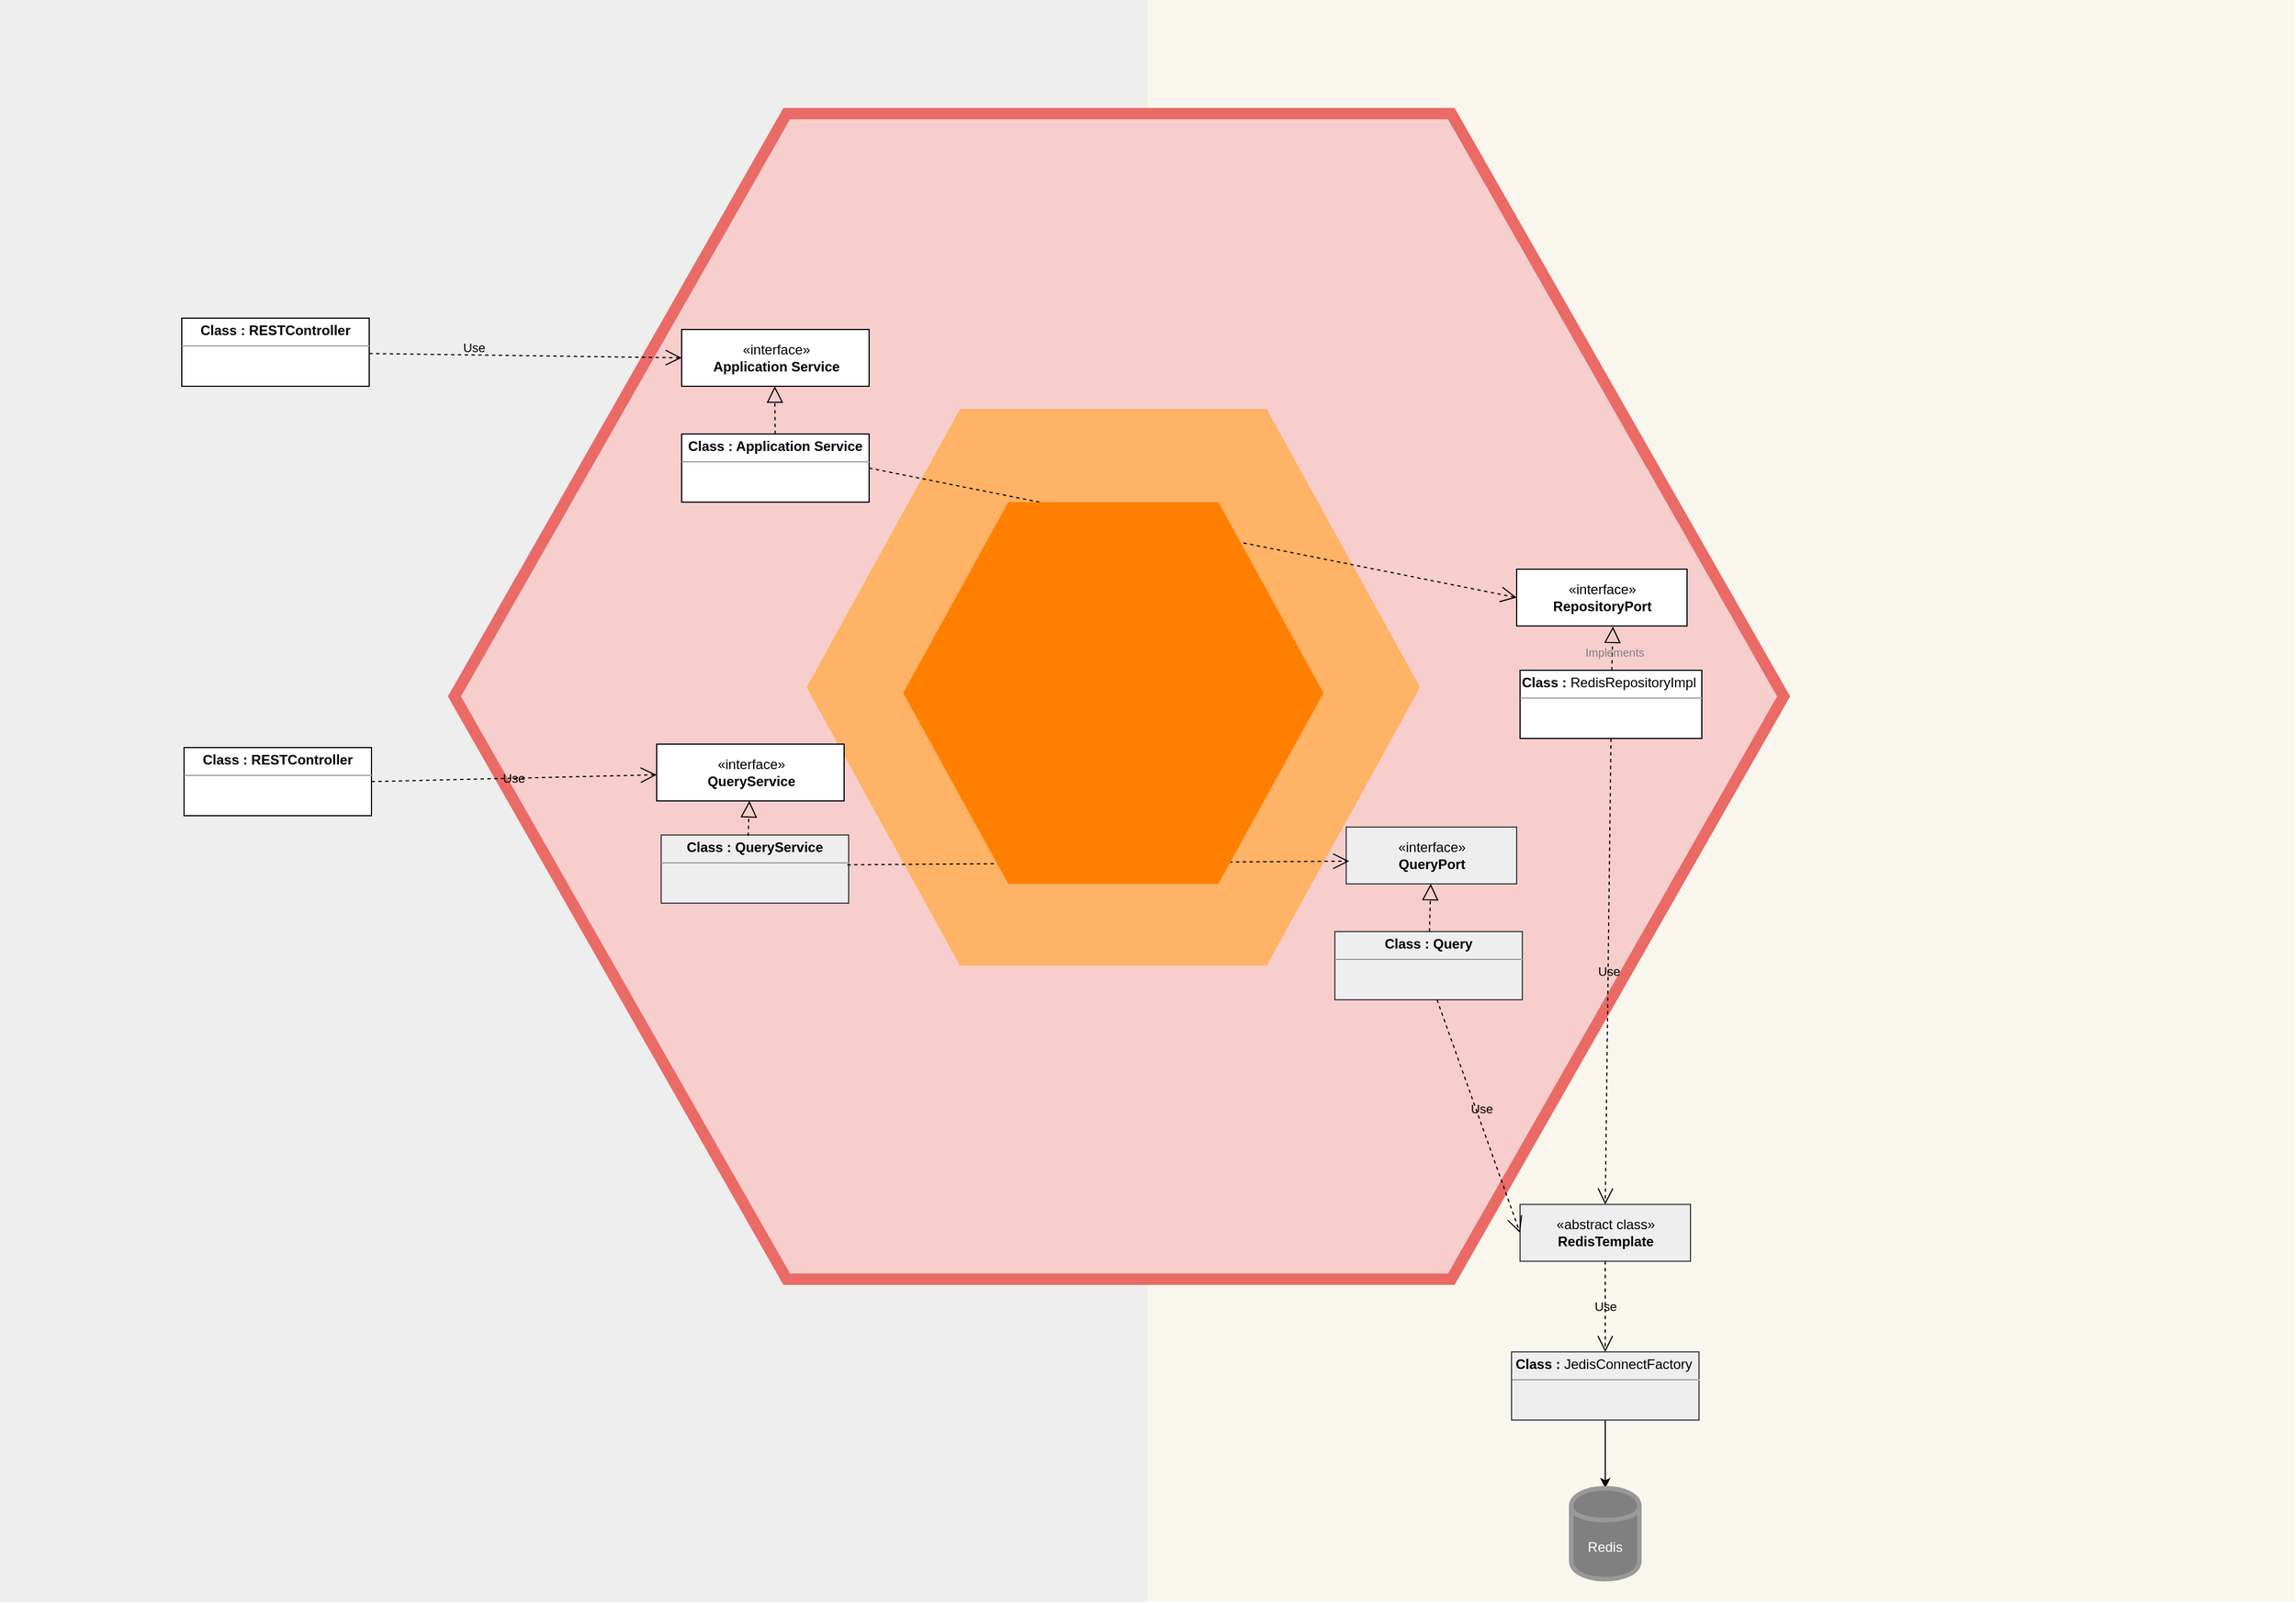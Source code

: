 <mxfile version="10.5.9" type="github"><diagram id="uu75s67zNT4JCThzK8az" name="Page-2"><mxGraphModel dx="2550" dy="839" grid="1" gridSize="10" guides="1" tooltips="1" connect="1" arrows="1" fold="1" page="1" pageScale="1" pageWidth="850" pageHeight="1100" math="0" shadow="0"><root><mxCell id="THZcV_0eTYr8oQKHxr5u-0"/><mxCell id="THZcV_0eTYr8oQKHxr5u-1" parent="THZcV_0eTYr8oQKHxr5u-0"/><mxCell id="THZcV_0eTYr8oQKHxr5u-43" value="" style="rounded=0;whiteSpace=wrap;html=1;fillColor=#f9f7ed;strokeColor=none;" vertex="1" parent="THZcV_0eTYr8oQKHxr5u-1"><mxGeometry x="210" y="150" width="1010" height="1410" as="geometry"/></mxCell><mxCell id="THZcV_0eTYr8oQKHxr5u-42" value="" style="rounded=0;whiteSpace=wrap;html=1;fillColor=#eeeeee;strokeColor=none;" vertex="1" parent="THZcV_0eTYr8oQKHxr5u-1"><mxGeometry x="-800" y="150" width="1010" height="1410" as="geometry"/></mxCell><mxCell id="THZcV_0eTYr8oQKHxr5u-37" value="" style="shape=hexagon;perimeter=hexagonPerimeter2;whiteSpace=wrap;html=1;strokeWidth=10;strokeColor=#EA6B66;fillColor=#F8CECC;" vertex="1" parent="THZcV_0eTYr8oQKHxr5u-1"><mxGeometry x="-400" y="250" width="1170" height="1026" as="geometry"/></mxCell><mxCell id="THZcV_0eTYr8oQKHxr5u-36" value="" style="shape=hexagon;perimeter=hexagonPerimeter2;whiteSpace=wrap;html=1;fillColor=#FFB366;strokeColor=none;" vertex="1" parent="THZcV_0eTYr8oQKHxr5u-1"><mxGeometry x="-90" y="510" width="540" height="490" as="geometry"/></mxCell><mxCell id="THZcV_0eTYr8oQKHxr5u-2" value="«abstract class»&lt;br&gt;&lt;b&gt;RedisTemplate&lt;/b&gt;&lt;br&gt;" style="html=1;fillColor=#eeeeee;strokeColor=#36393d;" vertex="1" parent="THZcV_0eTYr8oQKHxr5u-1"><mxGeometry x="538" y="1210.167" width="150" height="50" as="geometry"/></mxCell><mxCell id="THZcV_0eTYr8oQKHxr5u-47" value="" style="edgeStyle=orthogonalEdgeStyle;rounded=0;orthogonalLoop=1;jettySize=auto;html=1;exitX=0.5;exitY=1;exitDx=0;exitDy=0;" edge="1" parent="THZcV_0eTYr8oQKHxr5u-1" source="THZcV_0eTYr8oQKHxr5u-54" target="THZcV_0eTYr8oQKHxr5u-46"><mxGeometry relative="1" as="geometry"><mxPoint x="688" y="1430" as="sourcePoint"/></mxGeometry></mxCell><mxCell id="THZcV_0eTYr8oQKHxr5u-11" value="&lt;p style=&quot;margin: 0px ; margin-top: 4px ; text-align: center&quot;&gt;&lt;b&gt;Class :&amp;nbsp;&lt;/b&gt;&lt;span&gt;RedisRepositoryImpl&amp;nbsp;&lt;/span&gt;&lt;/p&gt;&lt;hr size=&quot;1&quot;&gt;&lt;div style=&quot;height: 2px&quot;&gt;&lt;/div&gt;" style="verticalAlign=top;align=left;overflow=fill;fontSize=12;fontFamily=Helvetica;html=1;" vertex="1" parent="THZcV_0eTYr8oQKHxr5u-1"><mxGeometry x="538" y="740" width="160" height="60" as="geometry"/></mxCell><mxCell id="THZcV_0eTYr8oQKHxr5u-12" value="Use" style="endArrow=open;endSize=12;dashed=1;html=1;exitX=0.5;exitY=1;exitDx=0;exitDy=0;entryX=0.5;entryY=0;entryDx=0;entryDy=0;labelBackgroundColor=none;" edge="1" parent="THZcV_0eTYr8oQKHxr5u-1" source="THZcV_0eTYr8oQKHxr5u-11" target="THZcV_0eTYr8oQKHxr5u-2"><mxGeometry width="160" relative="1" as="geometry"><mxPoint x="374" y="10" as="sourcePoint"/><mxPoint x="534" y="10" as="targetPoint"/></mxGeometry></mxCell><mxCell id="THZcV_0eTYr8oQKHxr5u-13" value="&lt;p style=&quot;margin: 0px ; margin-top: 4px ; text-align: center&quot;&gt;&lt;b&gt;Class : Query&lt;/b&gt;&lt;/p&gt;&lt;hr size=&quot;1&quot;&gt;&lt;div style=&quot;height: 2px&quot;&gt;&lt;/div&gt;" style="verticalAlign=top;align=left;overflow=fill;fontSize=12;fontFamily=Helvetica;html=1;fillColor=#eeeeee;strokeColor=#36393d;" vertex="1" parent="THZcV_0eTYr8oQKHxr5u-1"><mxGeometry x="375" y="970" width="165" height="60" as="geometry"/></mxCell><mxCell id="THZcV_0eTYr8oQKHxr5u-14" value="Use" style="endArrow=open;endSize=12;dashed=1;html=1;exitX=0.545;exitY=1;exitDx=0;exitDy=0;entryX=0;entryY=0.5;entryDx=0;entryDy=0;labelBackgroundColor=none;exitPerimeter=0;" edge="1" parent="THZcV_0eTYr8oQKHxr5u-1" source="THZcV_0eTYr8oQKHxr5u-13" target="THZcV_0eTYr8oQKHxr5u-2"><mxGeometry x="-0.05" y="5" width="160" relative="1" as="geometry"><mxPoint x="678" y="50" as="sourcePoint"/><mxPoint x="503" y="120" as="targetPoint"/><Array as="points"/><mxPoint as="offset"/></mxGeometry></mxCell><mxCell id="THZcV_0eTYr8oQKHxr5u-15" value="«interface»&lt;br&gt;&lt;b&gt;RepositoryPort&lt;/b&gt;&lt;br&gt;" style="html=1;" vertex="1" parent="THZcV_0eTYr8oQKHxr5u-1"><mxGeometry x="535" y="651" width="150" height="50" as="geometry"/></mxCell><mxCell id="THZcV_0eTYr8oQKHxr5u-18" value="uses" style="endArrow=open;endSize=12;dashed=1;html=1;exitX=1;exitY=0.5;exitDx=0;exitDy=0;entryX=0;entryY=0.5;entryDx=0;entryDy=0;labelBackgroundColor=none;" edge="1" parent="THZcV_0eTYr8oQKHxr5u-1" source="THZcV_0eTYr8oQKHxr5u-17" target="THZcV_0eTYr8oQKHxr5u-15"><mxGeometry width="160" relative="1" as="geometry"><mxPoint x="678" y="50" as="sourcePoint"/><mxPoint x="540" y="120" as="targetPoint"/></mxGeometry></mxCell><mxCell id="THZcV_0eTYr8oQKHxr5u-20" value="«interface»&lt;br&gt;&lt;b&gt;Application Service&lt;/b&gt;&lt;br&gt;" style="html=1;" vertex="1" parent="THZcV_0eTYr8oQKHxr5u-1"><mxGeometry x="-200" y="440" width="165" height="50" as="geometry"/></mxCell><mxCell id="THZcV_0eTYr8oQKHxr5u-24" value="&lt;p style=&quot;margin: 0px ; margin-top: 4px ; text-align: center&quot;&gt;&lt;b&gt;Class : RESTController&lt;/b&gt;&lt;/p&gt;&lt;hr size=&quot;1&quot;&gt;&lt;div style=&quot;height: 2px&quot;&gt;&lt;/div&gt;" style="verticalAlign=top;align=left;overflow=fill;fontSize=12;fontFamily=Helvetica;html=1;" vertex="1" parent="THZcV_0eTYr8oQKHxr5u-1"><mxGeometry x="-640" y="430" width="165" height="60" as="geometry"/></mxCell><mxCell id="THZcV_0eTYr8oQKHxr5u-25" value="Use" style="endArrow=open;endSize=12;dashed=1;html=1;exitX=1;exitY=0.5;exitDx=0;exitDy=0;labelBackgroundColor=none;" edge="1" parent="THZcV_0eTYr8oQKHxr5u-1" source="5k2BoiYPALj59GiJ_-dn-7" target="5k2BoiYPALj59GiJ_-dn-8"><mxGeometry width="160" relative="1" as="geometry"><mxPoint x="-140" y="70" as="sourcePoint"/><mxPoint x="20" y="70" as="targetPoint"/></mxGeometry></mxCell><mxCell id="THZcV_0eTYr8oQKHxr5u-26" value="Use" style="endArrow=open;endSize=12;dashed=1;html=1;entryX=0;entryY=0.5;entryDx=0;entryDy=0;labelBackgroundColor=none;" edge="1" parent="THZcV_0eTYr8oQKHxr5u-1" source="THZcV_0eTYr8oQKHxr5u-24" target="THZcV_0eTYr8oQKHxr5u-20"><mxGeometry x="-0.331" y="6" width="160" relative="1" as="geometry"><mxPoint x="-165" y="-50" as="sourcePoint"/><mxPoint x="-20" y="20" as="targetPoint"/><mxPoint as="offset"/></mxGeometry></mxCell><mxCell id="THZcV_0eTYr8oQKHxr5u-17" value="&lt;p style=&quot;margin: 0px ; margin-top: 4px ; text-align: center&quot;&gt;&lt;b&gt;Class : Application Service&lt;/b&gt;&lt;/p&gt;&lt;hr size=&quot;1&quot;&gt;&lt;div style=&quot;height: 2px&quot;&gt;&lt;/div&gt;" style="verticalAlign=top;align=left;overflow=fill;fontSize=12;fontFamily=Helvetica;html=1;" vertex="1" parent="THZcV_0eTYr8oQKHxr5u-1"><mxGeometry x="-200" y="532" width="165" height="60" as="geometry"/></mxCell><mxCell id="THZcV_0eTYr8oQKHxr5u-21" value="" style="endArrow=block;dashed=1;endFill=0;endSize=12;html=1;" edge="1" parent="THZcV_0eTYr8oQKHxr5u-1" source="THZcV_0eTYr8oQKHxr5u-17"><mxGeometry width="160" relative="1" as="geometry"><mxPoint x="30" y="-20" as="sourcePoint"/><mxPoint x="-118" y="490" as="targetPoint"/></mxGeometry></mxCell><mxCell id="THZcV_0eTYr8oQKHxr5u-46" value="Redis" style="shape=cylinder;whiteSpace=wrap;html=1;boundedLbl=1;backgroundOutline=1;strokeColor=#999999;strokeWidth=4;fillColor=#808080;fontColor=#FFFFFF;" vertex="1" parent="THZcV_0eTYr8oQKHxr5u-1"><mxGeometry x="583" y="1460" width="60" height="80" as="geometry"/></mxCell><mxCell id="THZcV_0eTYr8oQKHxr5u-22" value="«interface»&lt;br&gt;&lt;b&gt;QueryPort&lt;/b&gt;&lt;br&gt;" style="html=1;fillColor=#eeeeee;strokeColor=#36393d;" vertex="1" parent="THZcV_0eTYr8oQKHxr5u-1"><mxGeometry x="385" y="878" width="150" height="50" as="geometry"/></mxCell><mxCell id="THZcV_0eTYr8oQKHxr5u-51" value="Use" style="endArrow=open;endSize=12;dashed=1;html=1;exitX=0.5;exitY=1;exitDx=0;exitDy=0;entryX=0.5;entryY=0;entryDx=0;entryDy=0;labelBackgroundColor=none;" edge="1" parent="THZcV_0eTYr8oQKHxr5u-1" source="THZcV_0eTYr8oQKHxr5u-2" target="THZcV_0eTYr8oQKHxr5u-54"><mxGeometry width="160" relative="1" as="geometry"><mxPoint x="430" y="1450" as="sourcePoint"/><mxPoint x="687.705" y="1370" as="targetPoint"/></mxGeometry></mxCell><mxCell id="THZcV_0eTYr8oQKHxr5u-54" value="&lt;p style=&quot;margin: 0px ; margin-top: 4px ; text-align: center&quot;&gt;&lt;b&gt;Class : &lt;/b&gt;JedisConnectFactory&lt;span&gt;&amp;nbsp;&lt;/span&gt;&lt;/p&gt;&lt;hr size=&quot;1&quot;&gt;&lt;div style=&quot;height: 2px&quot;&gt;&lt;/div&gt;" style="verticalAlign=top;align=left;overflow=fill;fontSize=12;fontFamily=Helvetica;html=1;fillColor=#eeeeee;strokeColor=#36393d;" vertex="1" parent="THZcV_0eTYr8oQKHxr5u-1"><mxGeometry x="530.5" y="1340" width="165" height="60" as="geometry"/></mxCell><mxCell id="THZcV_0eTYr8oQKHxr5u-56" value="" style="endArrow=block;dashed=1;endFill=0;endSize=12;html=1;" edge="1" parent="THZcV_0eTYr8oQKHxr5u-1" source="THZcV_0eTYr8oQKHxr5u-13" target="THZcV_0eTYr8oQKHxr5u-22"><mxGeometry width="160" relative="1" as="geometry"><mxPoint x="305" y="1190" as="sourcePoint"/><mxPoint x="666.781" y="1180" as="targetPoint"/></mxGeometry></mxCell><mxCell id="5k2BoiYPALj59GiJ_-dn-3" value="" style="endArrow=block;dashed=1;endFill=0;endSize=12;html=1;entryX=0.565;entryY=1.01;entryDx=0;entryDy=0;entryPerimeter=0;" edge="1" parent="THZcV_0eTYr8oQKHxr5u-1" source="THZcV_0eTYr8oQKHxr5u-11" target="THZcV_0eTYr8oQKHxr5u-15"><mxGeometry width="160" relative="1" as="geometry"><mxPoint x="542" y="540" as="sourcePoint"/><mxPoint x="-117.619" y="499.095" as="targetPoint"/></mxGeometry></mxCell><mxCell id="5k2BoiYPALj59GiJ_-dn-4" value="&lt;font style=&quot;font-size: 10px&quot;&gt;Implements&lt;/font&gt;" style="text;html=1;resizable=0;points=[];align=center;verticalAlign=middle;labelBackgroundColor=none;fontColor=#808080;" vertex="1" connectable="0" parent="5k2BoiYPALj59GiJ_-dn-3"><mxGeometry x="-0.132" y="-2" relative="1" as="geometry"><mxPoint as="offset"/></mxGeometry></mxCell><mxCell id="5k2BoiYPALj59GiJ_-dn-7" value="&lt;p style=&quot;margin: 0px ; margin-top: 4px ; text-align: center&quot;&gt;&lt;b&gt;Class : RESTController&lt;/b&gt;&lt;/p&gt;&lt;hr size=&quot;1&quot;&gt;&lt;div style=&quot;height: 2px&quot;&gt;&lt;/div&gt;" style="verticalAlign=top;align=left;overflow=fill;fontSize=12;fontFamily=Helvetica;html=1;" vertex="1" parent="THZcV_0eTYr8oQKHxr5u-1"><mxGeometry x="-638" y="808" width="165" height="60" as="geometry"/></mxCell><mxCell id="5k2BoiYPALj59GiJ_-dn-8" value="«interface»&lt;br&gt;&lt;b&gt;QueryService&lt;/b&gt;&lt;br&gt;" style="html=1;" vertex="1" parent="THZcV_0eTYr8oQKHxr5u-1"><mxGeometry x="-222" y="805" width="165" height="50" as="geometry"/></mxCell><mxCell id="5k2BoiYPALj59GiJ_-dn-9" value="&lt;p style=&quot;margin: 0px ; margin-top: 4px ; text-align: center&quot;&gt;&lt;b&gt;Class : QueryService&lt;/b&gt;&lt;/p&gt;&lt;hr size=&quot;1&quot;&gt;&lt;div style=&quot;height: 2px&quot;&gt;&lt;/div&gt;" style="verticalAlign=top;align=left;overflow=fill;fontSize=12;fontFamily=Helvetica;html=1;fillColor=#eeeeee;strokeColor=#36393d;" vertex="1" parent="THZcV_0eTYr8oQKHxr5u-1"><mxGeometry x="-218" y="885" width="165" height="60" as="geometry"/></mxCell><mxCell id="5k2BoiYPALj59GiJ_-dn-10" value="Use" style="endArrow=open;endSize=12;dashed=1;html=1;exitX=0.993;exitY=0.437;exitDx=0;exitDy=0;labelBackgroundColor=none;exitPerimeter=0;entryX=0.017;entryY=0.6;entryDx=0;entryDy=0;entryPerimeter=0;" edge="1" parent="THZcV_0eTYr8oQKHxr5u-1" source="5k2BoiYPALj59GiJ_-dn-9" target="THZcV_0eTYr8oQKHxr5u-22"><mxGeometry x="-0.05" y="5" width="160" relative="1" as="geometry"><mxPoint x="395.238" y="1160.048" as="sourcePoint"/><mxPoint x="548.095" y="1245.286" as="targetPoint"/><Array as="points"/><mxPoint as="offset"/></mxGeometry></mxCell><mxCell id="5k2BoiYPALj59GiJ_-dn-11" value="" style="endArrow=block;dashed=1;endFill=0;endSize=12;html=1;labelBackgroundColor=none;fontColor=#808080;exitX=0.464;exitY=0.013;exitDx=0;exitDy=0;exitPerimeter=0;" edge="1" parent="THZcV_0eTYr8oQKHxr5u-1" source="5k2BoiYPALj59GiJ_-dn-9" target="5k2BoiYPALj59GiJ_-dn-8"><mxGeometry width="160" relative="1" as="geometry"><mxPoint x="-350" y="1360" as="sourcePoint"/><mxPoint x="-190" y="1360" as="targetPoint"/></mxGeometry></mxCell><mxCell id="THZcV_0eTYr8oQKHxr5u-40" value="" style="shape=hexagon;perimeter=hexagonPerimeter2;whiteSpace=wrap;html=1;fillColor=#FF8000;strokeColor=none;fontColor=#ffffff;" vertex="1" parent="THZcV_0eTYr8oQKHxr5u-1"><mxGeometry x="-5" y="592" width="370" height="336" as="geometry"/></mxCell></root></mxGraphModel></diagram></mxfile>
